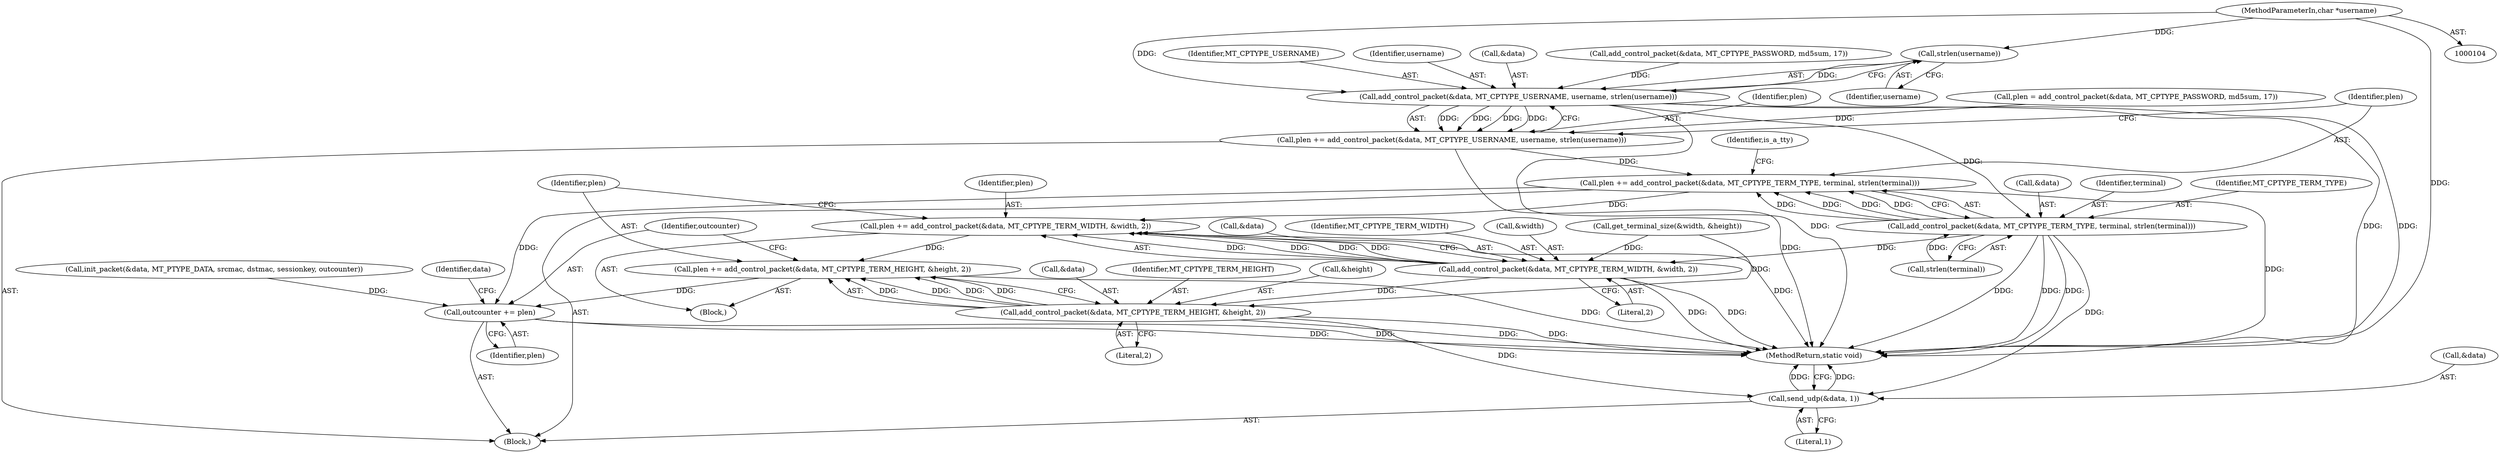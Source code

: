 digraph "0_MAC-Telnet_b69d11727d4f0f8cf719c79e3fb700f55ca03e9a_0@API" {
"1000208" [label="(Call,strlen(username))"];
"1000105" [label="(MethodParameterIn,char *username)"];
"1000203" [label="(Call,add_control_packet(&data, MT_CPTYPE_USERNAME, username, strlen(username)))"];
"1000201" [label="(Call,plen += add_control_packet(&data, MT_CPTYPE_USERNAME, username, strlen(username)))"];
"1000210" [label="(Call,plen += add_control_packet(&data, MT_CPTYPE_TERM_TYPE, terminal, strlen(terminal)))"];
"1000239" [label="(Call,plen += add_control_packet(&data, MT_CPTYPE_TERM_WIDTH, &width, 2))"];
"1000248" [label="(Call,plen += add_control_packet(&data, MT_CPTYPE_TERM_HEIGHT, &height, 2))"];
"1000257" [label="(Call,outcounter += plen)"];
"1000212" [label="(Call,add_control_packet(&data, MT_CPTYPE_TERM_TYPE, terminal, strlen(terminal)))"];
"1000241" [label="(Call,add_control_packet(&data, MT_CPTYPE_TERM_WIDTH, &width, 2))"];
"1000250" [label="(Call,add_control_packet(&data, MT_CPTYPE_TERM_HEIGHT, &height, 2))"];
"1000260" [label="(Call,send_udp(&data, 1))"];
"1000208" [label="(Call,strlen(username))"];
"1000210" [label="(Call,plen += add_control_packet(&data, MT_CPTYPE_TERM_TYPE, terminal, strlen(terminal)))"];
"1000242" [label="(Call,&data)"];
"1000201" [label="(Call,plen += add_control_packet(&data, MT_CPTYPE_USERNAME, username, strlen(username)))"];
"1000251" [label="(Call,&data)"];
"1000105" [label="(MethodParameterIn,char *username)"];
"1000230" [label="(Block,)"];
"1000185" [label="(Call,init_packet(&data, MT_PTYPE_DATA, srcmac, dstmac, sessionkey, outcounter))"];
"1000249" [label="(Identifier,plen)"];
"1000264" [label="(MethodReturn,static void)"];
"1000107" [label="(Block,)"];
"1000213" [label="(Call,&data)"];
"1000244" [label="(Identifier,MT_CPTYPE_TERM_WIDTH)"];
"1000223" [label="(Call,get_terminal_size(&width, &height))"];
"1000256" [label="(Literal,2)"];
"1000261" [label="(Call,&data)"];
"1000206" [label="(Identifier,MT_CPTYPE_USERNAME)"];
"1000207" [label="(Identifier,username)"];
"1000204" [label="(Call,&data)"];
"1000258" [label="(Identifier,outcounter)"];
"1000216" [label="(Identifier,terminal)"];
"1000202" [label="(Identifier,plen)"];
"1000248" [label="(Call,plen += add_control_packet(&data, MT_CPTYPE_TERM_HEIGHT, &height, 2))"];
"1000260" [label="(Call,send_udp(&data, 1))"];
"1000209" [label="(Identifier,username)"];
"1000203" [label="(Call,add_control_packet(&data, MT_CPTYPE_USERNAME, username, strlen(username)))"];
"1000221" [label="(Identifier,is_a_tty)"];
"1000253" [label="(Identifier,MT_CPTYPE_TERM_HEIGHT)"];
"1000193" [label="(Call,plen = add_control_packet(&data, MT_CPTYPE_PASSWORD, md5sum, 17))"];
"1000254" [label="(Call,&height)"];
"1000241" [label="(Call,add_control_packet(&data, MT_CPTYPE_TERM_WIDTH, &width, 2))"];
"1000211" [label="(Identifier,plen)"];
"1000215" [label="(Identifier,MT_CPTYPE_TERM_TYPE)"];
"1000240" [label="(Identifier,plen)"];
"1000247" [label="(Literal,2)"];
"1000212" [label="(Call,add_control_packet(&data, MT_CPTYPE_TERM_TYPE, terminal, strlen(terminal)))"];
"1000262" [label="(Identifier,data)"];
"1000245" [label="(Call,&width)"];
"1000263" [label="(Literal,1)"];
"1000195" [label="(Call,add_control_packet(&data, MT_CPTYPE_PASSWORD, md5sum, 17))"];
"1000259" [label="(Identifier,plen)"];
"1000257" [label="(Call,outcounter += plen)"];
"1000217" [label="(Call,strlen(terminal))"];
"1000239" [label="(Call,plen += add_control_packet(&data, MT_CPTYPE_TERM_WIDTH, &width, 2))"];
"1000250" [label="(Call,add_control_packet(&data, MT_CPTYPE_TERM_HEIGHT, &height, 2))"];
"1000208" -> "1000203"  [label="AST: "];
"1000208" -> "1000209"  [label="CFG: "];
"1000209" -> "1000208"  [label="AST: "];
"1000203" -> "1000208"  [label="CFG: "];
"1000208" -> "1000203"  [label="DDG: "];
"1000105" -> "1000208"  [label="DDG: "];
"1000105" -> "1000104"  [label="AST: "];
"1000105" -> "1000264"  [label="DDG: "];
"1000105" -> "1000203"  [label="DDG: "];
"1000203" -> "1000201"  [label="AST: "];
"1000204" -> "1000203"  [label="AST: "];
"1000206" -> "1000203"  [label="AST: "];
"1000207" -> "1000203"  [label="AST: "];
"1000201" -> "1000203"  [label="CFG: "];
"1000203" -> "1000264"  [label="DDG: "];
"1000203" -> "1000264"  [label="DDG: "];
"1000203" -> "1000264"  [label="DDG: "];
"1000203" -> "1000201"  [label="DDG: "];
"1000203" -> "1000201"  [label="DDG: "];
"1000203" -> "1000201"  [label="DDG: "];
"1000203" -> "1000201"  [label="DDG: "];
"1000195" -> "1000203"  [label="DDG: "];
"1000203" -> "1000212"  [label="DDG: "];
"1000201" -> "1000107"  [label="AST: "];
"1000202" -> "1000201"  [label="AST: "];
"1000211" -> "1000201"  [label="CFG: "];
"1000201" -> "1000264"  [label="DDG: "];
"1000193" -> "1000201"  [label="DDG: "];
"1000201" -> "1000210"  [label="DDG: "];
"1000210" -> "1000107"  [label="AST: "];
"1000210" -> "1000212"  [label="CFG: "];
"1000211" -> "1000210"  [label="AST: "];
"1000212" -> "1000210"  [label="AST: "];
"1000221" -> "1000210"  [label="CFG: "];
"1000210" -> "1000264"  [label="DDG: "];
"1000212" -> "1000210"  [label="DDG: "];
"1000212" -> "1000210"  [label="DDG: "];
"1000212" -> "1000210"  [label="DDG: "];
"1000212" -> "1000210"  [label="DDG: "];
"1000210" -> "1000239"  [label="DDG: "];
"1000210" -> "1000257"  [label="DDG: "];
"1000239" -> "1000230"  [label="AST: "];
"1000239" -> "1000241"  [label="CFG: "];
"1000240" -> "1000239"  [label="AST: "];
"1000241" -> "1000239"  [label="AST: "];
"1000249" -> "1000239"  [label="CFG: "];
"1000239" -> "1000264"  [label="DDG: "];
"1000241" -> "1000239"  [label="DDG: "];
"1000241" -> "1000239"  [label="DDG: "];
"1000241" -> "1000239"  [label="DDG: "];
"1000241" -> "1000239"  [label="DDG: "];
"1000239" -> "1000248"  [label="DDG: "];
"1000248" -> "1000230"  [label="AST: "];
"1000248" -> "1000250"  [label="CFG: "];
"1000249" -> "1000248"  [label="AST: "];
"1000250" -> "1000248"  [label="AST: "];
"1000258" -> "1000248"  [label="CFG: "];
"1000248" -> "1000264"  [label="DDG: "];
"1000250" -> "1000248"  [label="DDG: "];
"1000250" -> "1000248"  [label="DDG: "];
"1000250" -> "1000248"  [label="DDG: "];
"1000250" -> "1000248"  [label="DDG: "];
"1000248" -> "1000257"  [label="DDG: "];
"1000257" -> "1000107"  [label="AST: "];
"1000257" -> "1000259"  [label="CFG: "];
"1000258" -> "1000257"  [label="AST: "];
"1000259" -> "1000257"  [label="AST: "];
"1000262" -> "1000257"  [label="CFG: "];
"1000257" -> "1000264"  [label="DDG: "];
"1000257" -> "1000264"  [label="DDG: "];
"1000185" -> "1000257"  [label="DDG: "];
"1000212" -> "1000217"  [label="CFG: "];
"1000213" -> "1000212"  [label="AST: "];
"1000215" -> "1000212"  [label="AST: "];
"1000216" -> "1000212"  [label="AST: "];
"1000217" -> "1000212"  [label="AST: "];
"1000212" -> "1000264"  [label="DDG: "];
"1000212" -> "1000264"  [label="DDG: "];
"1000212" -> "1000264"  [label="DDG: "];
"1000217" -> "1000212"  [label="DDG: "];
"1000212" -> "1000241"  [label="DDG: "];
"1000212" -> "1000260"  [label="DDG: "];
"1000241" -> "1000247"  [label="CFG: "];
"1000242" -> "1000241"  [label="AST: "];
"1000244" -> "1000241"  [label="AST: "];
"1000245" -> "1000241"  [label="AST: "];
"1000247" -> "1000241"  [label="AST: "];
"1000241" -> "1000264"  [label="DDG: "];
"1000241" -> "1000264"  [label="DDG: "];
"1000223" -> "1000241"  [label="DDG: "];
"1000241" -> "1000250"  [label="DDG: "];
"1000250" -> "1000256"  [label="CFG: "];
"1000251" -> "1000250"  [label="AST: "];
"1000253" -> "1000250"  [label="AST: "];
"1000254" -> "1000250"  [label="AST: "];
"1000256" -> "1000250"  [label="AST: "];
"1000250" -> "1000264"  [label="DDG: "];
"1000250" -> "1000264"  [label="DDG: "];
"1000223" -> "1000250"  [label="DDG: "];
"1000250" -> "1000260"  [label="DDG: "];
"1000260" -> "1000107"  [label="AST: "];
"1000260" -> "1000263"  [label="CFG: "];
"1000261" -> "1000260"  [label="AST: "];
"1000263" -> "1000260"  [label="AST: "];
"1000264" -> "1000260"  [label="CFG: "];
"1000260" -> "1000264"  [label="DDG: "];
"1000260" -> "1000264"  [label="DDG: "];
}
